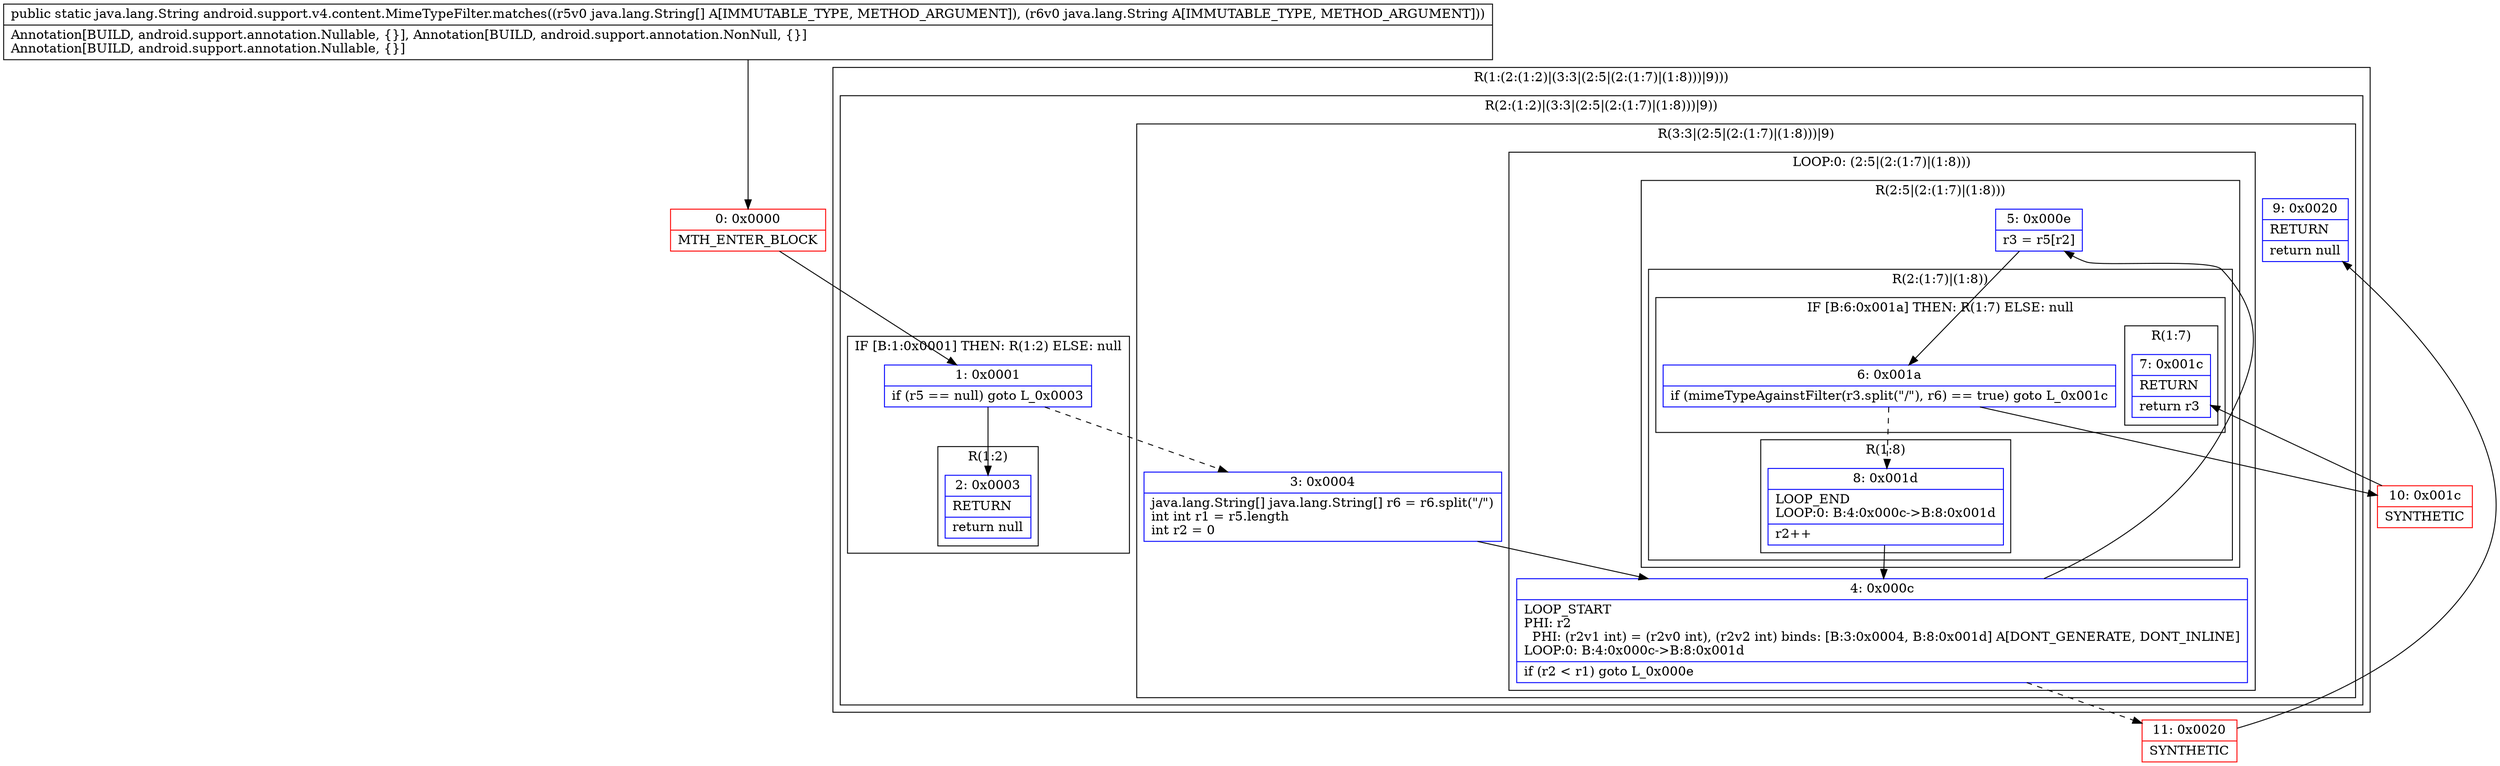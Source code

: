 digraph "CFG forandroid.support.v4.content.MimeTypeFilter.matches([Ljava\/lang\/String;Ljava\/lang\/String;)Ljava\/lang\/String;" {
subgraph cluster_Region_327558411 {
label = "R(1:(2:(1:2)|(3:3|(2:5|(2:(1:7)|(1:8)))|9)))";
node [shape=record,color=blue];
subgraph cluster_Region_570703640 {
label = "R(2:(1:2)|(3:3|(2:5|(2:(1:7)|(1:8)))|9))";
node [shape=record,color=blue];
subgraph cluster_IfRegion_230598984 {
label = "IF [B:1:0x0001] THEN: R(1:2) ELSE: null";
node [shape=record,color=blue];
Node_1 [shape=record,label="{1\:\ 0x0001|if (r5 == null) goto L_0x0003\l}"];
subgraph cluster_Region_1424268263 {
label = "R(1:2)";
node [shape=record,color=blue];
Node_2 [shape=record,label="{2\:\ 0x0003|RETURN\l|return null\l}"];
}
}
subgraph cluster_Region_245262117 {
label = "R(3:3|(2:5|(2:(1:7)|(1:8)))|9)";
node [shape=record,color=blue];
Node_3 [shape=record,label="{3\:\ 0x0004|java.lang.String[] java.lang.String[] r6 = r6.split(\"\/\")\lint int r1 = r5.length\lint r2 = 0\l}"];
subgraph cluster_LoopRegion_1986548237 {
label = "LOOP:0: (2:5|(2:(1:7)|(1:8)))";
node [shape=record,color=blue];
Node_4 [shape=record,label="{4\:\ 0x000c|LOOP_START\lPHI: r2 \l  PHI: (r2v1 int) = (r2v0 int), (r2v2 int) binds: [B:3:0x0004, B:8:0x001d] A[DONT_GENERATE, DONT_INLINE]\lLOOP:0: B:4:0x000c\-\>B:8:0x001d\l|if (r2 \< r1) goto L_0x000e\l}"];
subgraph cluster_Region_87288275 {
label = "R(2:5|(2:(1:7)|(1:8)))";
node [shape=record,color=blue];
Node_5 [shape=record,label="{5\:\ 0x000e|r3 = r5[r2]\l}"];
subgraph cluster_Region_1964461863 {
label = "R(2:(1:7)|(1:8))";
node [shape=record,color=blue];
subgraph cluster_IfRegion_1218078313 {
label = "IF [B:6:0x001a] THEN: R(1:7) ELSE: null";
node [shape=record,color=blue];
Node_6 [shape=record,label="{6\:\ 0x001a|if (mimeTypeAgainstFilter(r3.split(\"\/\"), r6) == true) goto L_0x001c\l}"];
subgraph cluster_Region_219896868 {
label = "R(1:7)";
node [shape=record,color=blue];
Node_7 [shape=record,label="{7\:\ 0x001c|RETURN\l|return r3\l}"];
}
}
subgraph cluster_Region_479111888 {
label = "R(1:8)";
node [shape=record,color=blue];
Node_8 [shape=record,label="{8\:\ 0x001d|LOOP_END\lLOOP:0: B:4:0x000c\-\>B:8:0x001d\l|r2++\l}"];
}
}
}
}
Node_9 [shape=record,label="{9\:\ 0x0020|RETURN\l|return null\l}"];
}
}
}
Node_0 [shape=record,color=red,label="{0\:\ 0x0000|MTH_ENTER_BLOCK\l}"];
Node_10 [shape=record,color=red,label="{10\:\ 0x001c|SYNTHETIC\l}"];
Node_11 [shape=record,color=red,label="{11\:\ 0x0020|SYNTHETIC\l}"];
MethodNode[shape=record,label="{public static java.lang.String android.support.v4.content.MimeTypeFilter.matches((r5v0 java.lang.String[] A[IMMUTABLE_TYPE, METHOD_ARGUMENT]), (r6v0 java.lang.String A[IMMUTABLE_TYPE, METHOD_ARGUMENT]))  | Annotation[BUILD, android.support.annotation.Nullable, \{\}], Annotation[BUILD, android.support.annotation.NonNull, \{\}]\lAnnotation[BUILD, android.support.annotation.Nullable, \{\}]\l}"];
MethodNode -> Node_0;
Node_1 -> Node_2;
Node_1 -> Node_3[style=dashed];
Node_3 -> Node_4;
Node_4 -> Node_5;
Node_4 -> Node_11[style=dashed];
Node_5 -> Node_6;
Node_6 -> Node_8[style=dashed];
Node_6 -> Node_10;
Node_8 -> Node_4;
Node_0 -> Node_1;
Node_10 -> Node_7;
Node_11 -> Node_9;
}

